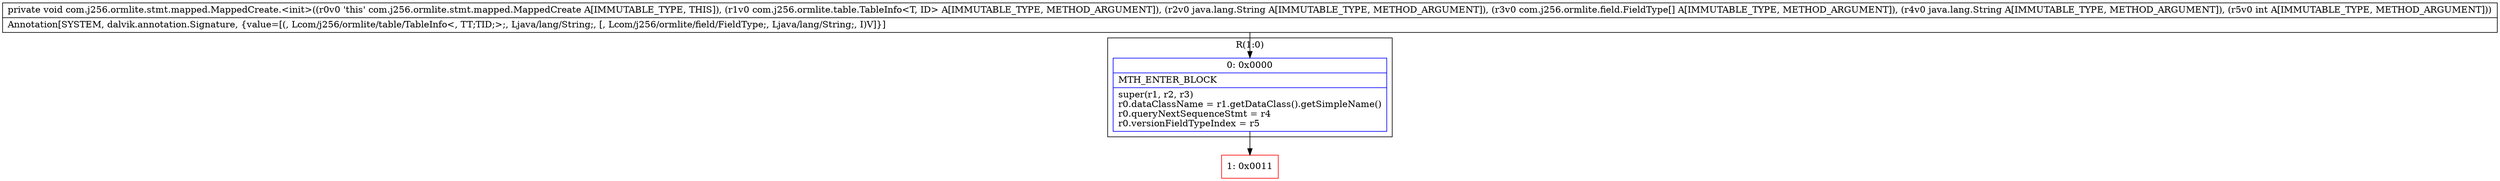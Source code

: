 digraph "CFG forcom.j256.ormlite.stmt.mapped.MappedCreate.\<init\>(Lcom\/j256\/ormlite\/table\/TableInfo;Ljava\/lang\/String;[Lcom\/j256\/ormlite\/field\/FieldType;Ljava\/lang\/String;I)V" {
subgraph cluster_Region_1898356948 {
label = "R(1:0)";
node [shape=record,color=blue];
Node_0 [shape=record,label="{0\:\ 0x0000|MTH_ENTER_BLOCK\l|super(r1, r2, r3)\lr0.dataClassName = r1.getDataClass().getSimpleName()\lr0.queryNextSequenceStmt = r4\lr0.versionFieldTypeIndex = r5\l}"];
}
Node_1 [shape=record,color=red,label="{1\:\ 0x0011}"];
MethodNode[shape=record,label="{private void com.j256.ormlite.stmt.mapped.MappedCreate.\<init\>((r0v0 'this' com.j256.ormlite.stmt.mapped.MappedCreate A[IMMUTABLE_TYPE, THIS]), (r1v0 com.j256.ormlite.table.TableInfo\<T, ID\> A[IMMUTABLE_TYPE, METHOD_ARGUMENT]), (r2v0 java.lang.String A[IMMUTABLE_TYPE, METHOD_ARGUMENT]), (r3v0 com.j256.ormlite.field.FieldType[] A[IMMUTABLE_TYPE, METHOD_ARGUMENT]), (r4v0 java.lang.String A[IMMUTABLE_TYPE, METHOD_ARGUMENT]), (r5v0 int A[IMMUTABLE_TYPE, METHOD_ARGUMENT]))  | Annotation[SYSTEM, dalvik.annotation.Signature, \{value=[(, Lcom\/j256\/ormlite\/table\/TableInfo\<, TT;TID;\>;, Ljava\/lang\/String;, [, Lcom\/j256\/ormlite\/field\/FieldType;, Ljava\/lang\/String;, I)V]\}]\l}"];
MethodNode -> Node_0;
Node_0 -> Node_1;
}

